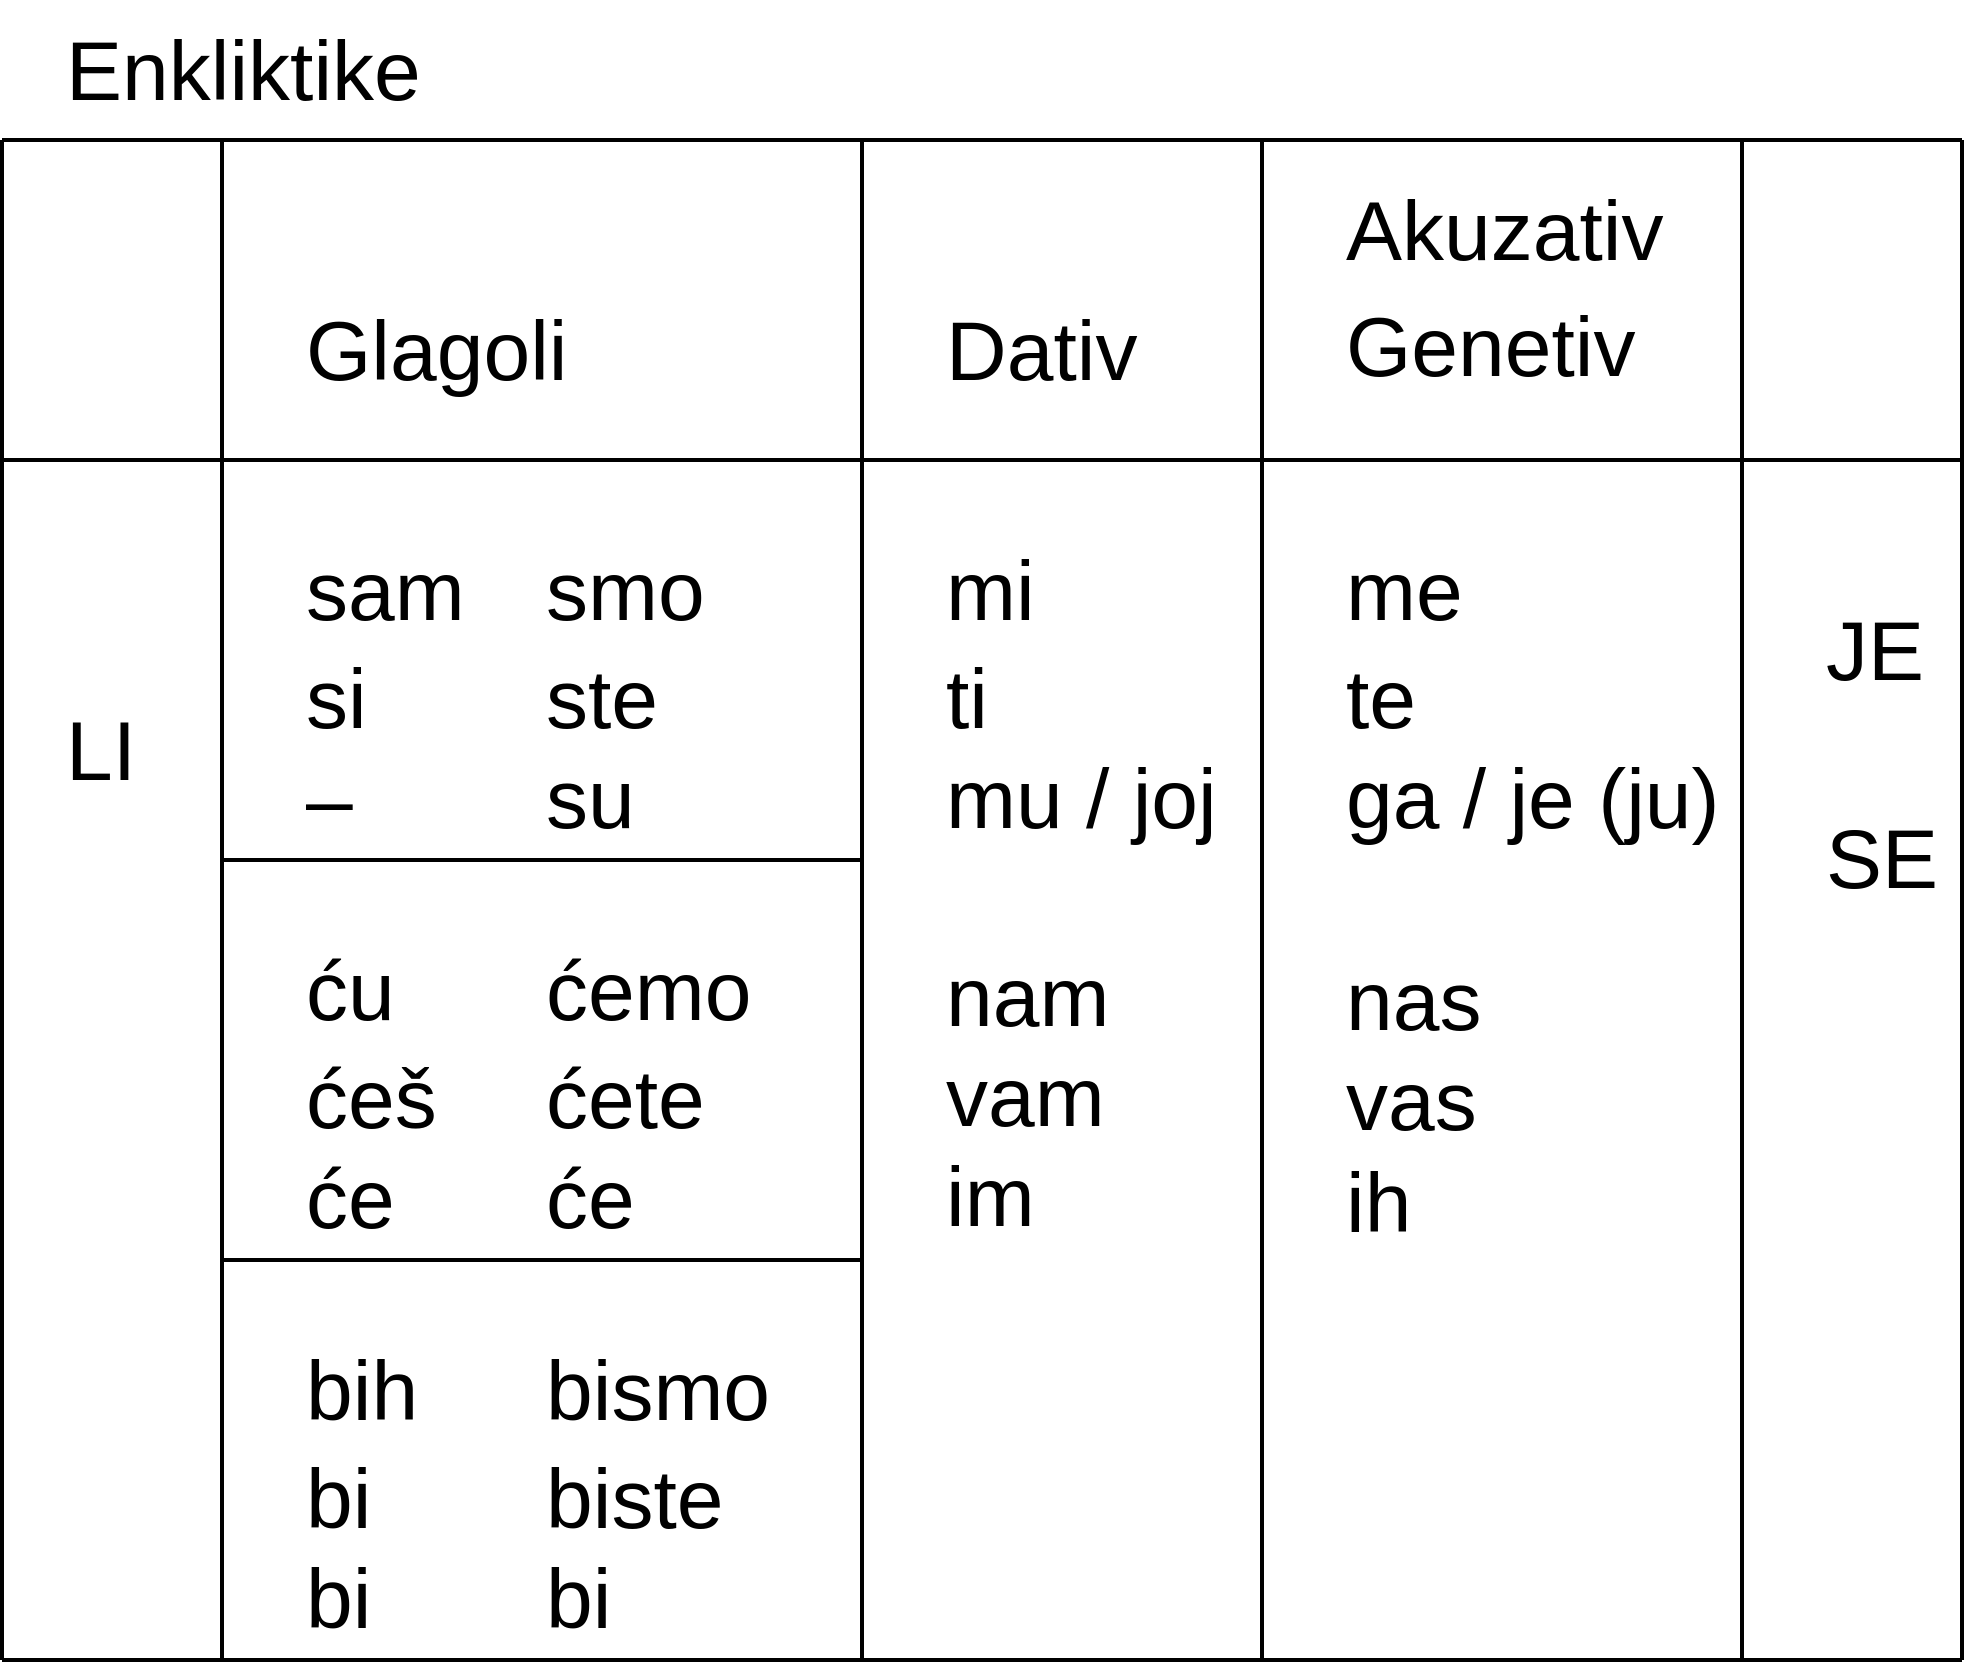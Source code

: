 <mxfile version="24.2.7" type="github">
  <diagram name="Page-1" id="KoURfJgvt9C7q-xGNZtt">
    <mxGraphModel dx="1764" dy="1244" grid="1" gridSize="10" guides="1" tooltips="1" connect="1" arrows="1" fold="1" page="1" pageScale="1" pageWidth="1000" pageHeight="1000" math="0" shadow="0">
      <root>
        <mxCell id="0" />
        <mxCell id="1" parent="0" />
        <mxCell id="BZpx_RzHeT3GizgwGUlG-1" value="&lt;h1 style=&quot;font-style: normal; font-variant-caps: normal; letter-spacing: normal; text-align: start; text-indent: 0px; text-transform: none; white-space: normal; word-spacing: 0px; -webkit-text-stroke-width: 0px; text-decoration: none; color: rgb(0, 0, 0); font-weight: normal; margin: 0px; padding: 0px; overflow: hidden; border: 0px; font-size: 42px; line-height: 1.375; word-wrap: break-word; flex-grow: 1;&quot; dir=&quot;ltr&quot; lang=&quot;sr-Latn&quot; class=&quot;firstHeading mw-first-heading&quot; id=&quot;firstHeading&quot;&gt;&lt;span class=&quot;mw-page-title-main&quot; style=&quot;font-size: 42px;&quot;&gt;Enkliktike&lt;/span&gt;&lt;/h1&gt;" style="text;whiteSpace=wrap;html=1;fontSize=42;fontFamily=Helvetica;" vertex="1" parent="1">
          <mxGeometry x="40" y="10" width="230" height="50" as="geometry" />
        </mxCell>
        <mxCell id="BZpx_RzHeT3GizgwGUlG-3" value="&lt;h1 style=&quot;font-style: normal; font-variant-caps: normal; letter-spacing: normal; text-align: start; text-indent: 0px; text-transform: none; white-space: normal; word-spacing: 0px; -webkit-text-stroke-width: 0px; text-decoration: none; color: rgb(0, 0, 0); font-weight: normal; margin: 0px; padding: 0px; overflow: hidden; border: 0px; font-size: 42px; line-height: 1.375; word-wrap: break-word; flex-grow: 1;&quot; dir=&quot;ltr&quot; lang=&quot;sr-Latn&quot; class=&quot;firstHeading mw-first-heading&quot; id=&quot;firstHeading&quot;&gt;&lt;span class=&quot;mw-page-title-main&quot; style=&quot;font-size: 42px;&quot;&gt;LI&lt;/span&gt;&lt;/h1&gt;&lt;div&gt;&lt;span class=&quot;mw-page-title-main&quot; style=&quot;font-size: 42px;&quot;&gt;&lt;br&gt;&lt;/span&gt;&lt;/div&gt;" style="text;whiteSpace=wrap;html=1;fontSize=42;fontFamily=Helvetica;strokeWidth=2;" vertex="1" parent="1">
          <mxGeometry x="40" y="350" width="60" height="50" as="geometry" />
        </mxCell>
        <mxCell id="BZpx_RzHeT3GizgwGUlG-4" value="&lt;h1 style=&quot;font-style: normal; font-variant-caps: normal; letter-spacing: normal; text-align: start; text-indent: 0px; text-transform: none; white-space: normal; word-spacing: 0px; -webkit-text-stroke-width: 0px; text-decoration: none; color: rgb(0, 0, 0); font-weight: normal; margin: 0px; padding: 0px; overflow: hidden; border: 0px; font-size: 42px; line-height: 1.375; word-wrap: break-word; flex-grow: 1;&quot; dir=&quot;ltr&quot; lang=&quot;sr-Latn&quot; class=&quot;firstHeading mw-first-heading&quot; id=&quot;firstHeading&quot;&gt;Glagoli&lt;/h1&gt;" style="text;whiteSpace=wrap;html=1;fontSize=42;fontFamily=Helvetica;strokeWidth=2;" vertex="1" parent="1">
          <mxGeometry x="160" y="150" width="180" height="50" as="geometry" />
        </mxCell>
        <mxCell id="BZpx_RzHeT3GizgwGUlG-6" value="&lt;h1 style=&quot;font-style: normal; font-variant-caps: normal; letter-spacing: normal; text-align: start; text-indent: 0px; text-transform: none; white-space: normal; word-spacing: 0px; -webkit-text-stroke-width: 0px; text-decoration: none; color: rgb(0, 0, 0); font-weight: normal; margin: 0px; padding: 0px; overflow: hidden; border: 0px; font-size: 42px; line-height: 1.375; word-wrap: break-word; flex-grow: 1;&quot; dir=&quot;ltr&quot; lang=&quot;sr-Latn&quot; class=&quot;firstHeading mw-first-heading&quot; id=&quot;firstHeading&quot;&gt;Dativ&lt;/h1&gt;" style="text;whiteSpace=wrap;html=1;fontSize=42;fontFamily=Helvetica;strokeWidth=2;" vertex="1" parent="1">
          <mxGeometry x="480" y="150" width="180" height="50" as="geometry" />
        </mxCell>
        <mxCell id="BZpx_RzHeT3GizgwGUlG-8" value="&lt;h1 style=&quot;font-style: normal; font-variant-caps: normal; letter-spacing: normal; text-align: start; text-indent: 0px; text-transform: none; white-space: normal; word-spacing: 0px; -webkit-text-stroke-width: 0px; text-decoration: none; color: rgb(0, 0, 0); font-weight: normal; margin: 0px; padding: 0px; overflow: hidden; border: 0px; font-size: 42px; line-height: 1.375; word-wrap: break-word; flex-grow: 1;&quot; dir=&quot;ltr&quot; lang=&quot;sr-Latn&quot; class=&quot;firstHeading mw-first-heading&quot; id=&quot;firstHeading&quot;&gt;Akuzativ&lt;/h1&gt;&lt;h1 style=&quot;font-style: normal; font-variant-caps: normal; letter-spacing: normal; text-align: start; text-indent: 0px; text-transform: none; white-space: normal; word-spacing: 0px; -webkit-text-stroke-width: 0px; text-decoration: none; color: rgb(0, 0, 0); font-weight: normal; margin: 0px; padding: 0px; overflow: hidden; border: 0px; font-size: 42px; line-height: 1.375; word-wrap: break-word; flex-grow: 1;&quot; dir=&quot;ltr&quot; lang=&quot;sr-Latn&quot; class=&quot;firstHeading mw-first-heading&quot; id=&quot;firstHeading&quot;&gt;Genetiv&amp;nbsp;&lt;br&gt;&lt;/h1&gt;" style="text;whiteSpace=wrap;html=1;fontSize=42;fontFamily=Helvetica;strokeWidth=2;" vertex="1" parent="1">
          <mxGeometry x="680" y="90" width="180" height="50" as="geometry" />
        </mxCell>
        <mxCell id="BZpx_RzHeT3GizgwGUlG-9" style="edgeStyle=orthogonalEdgeStyle;rounded=0;orthogonalLoop=1;jettySize=auto;html=1;exitX=0.5;exitY=1;exitDx=0;exitDy=0;fontFamily=Helvetica;strokeWidth=2;" edge="1" parent="1" source="BZpx_RzHeT3GizgwGUlG-6" target="BZpx_RzHeT3GizgwGUlG-6">
          <mxGeometry relative="1" as="geometry" />
        </mxCell>
        <mxCell id="BZpx_RzHeT3GizgwGUlG-11" value="&lt;h1 style=&quot;font-style: normal; font-variant-caps: normal; letter-spacing: normal; text-align: start; text-indent: 0px; text-transform: none; white-space: normal; word-spacing: 0px; -webkit-text-stroke-width: 0px; text-decoration: none; color: rgb(0, 0, 0); font-weight: normal; margin: 0px; padding: 0px; overflow: hidden; border: 0px; font-size: 42px; line-height: 1.375; word-wrap: break-word; flex-grow: 1;&quot; dir=&quot;ltr&quot; lang=&quot;sr-Latn&quot; class=&quot;firstHeading mw-first-heading&quot; id=&quot;firstHeading&quot;&gt;JE&lt;/h1&gt;&lt;div&gt;&lt;br&gt;&lt;/div&gt;&lt;div&gt;SE&lt;/div&gt;" style="text;whiteSpace=wrap;html=1;fontSize=42;fontFamily=Helvetica;strokeWidth=2;" vertex="1" parent="1">
          <mxGeometry x="920" y="300" width="60" height="50" as="geometry" />
        </mxCell>
        <mxCell id="BZpx_RzHeT3GizgwGUlG-12" value="&lt;h1 style=&quot;font-style: normal; font-variant-caps: normal; letter-spacing: normal; text-align: start; text-indent: 0px; text-transform: none; white-space: normal; word-spacing: 0px; -webkit-text-stroke-width: 0px; text-decoration: none; color: rgb(0, 0, 0); font-weight: normal; margin: 0px; padding: 0px; overflow: hidden; border: 0px; font-size: 42px; line-height: 1.375; word-wrap: break-word; flex-grow: 1;&quot; dir=&quot;ltr&quot; lang=&quot;sr-Latn&quot; class=&quot;firstHeading mw-first-heading&quot; id=&quot;firstHeading&quot;&gt;sam&lt;/h1&gt;&lt;div&gt;si&lt;/div&gt;&lt;div&gt;–&lt;/div&gt;" style="text;whiteSpace=wrap;html=1;fontSize=42;fontFamily=Helvetica;strokeWidth=2;" vertex="1" parent="1">
          <mxGeometry x="160" y="270" width="180" height="50" as="geometry" />
        </mxCell>
        <mxCell id="BZpx_RzHeT3GizgwGUlG-14" value="&lt;h1 style=&quot;font-style: normal; font-variant-caps: normal; letter-spacing: normal; text-align: start; text-indent: 0px; text-transform: none; white-space: normal; word-spacing: 0px; -webkit-text-stroke-width: 0px; text-decoration: none; color: rgb(0, 0, 0); font-weight: normal; margin: 0px; padding: 0px; overflow: hidden; border: 0px; font-size: 42px; line-height: 1.375; word-wrap: break-word; flex-grow: 1;&quot; dir=&quot;ltr&quot; lang=&quot;sr-Latn&quot; class=&quot;firstHeading mw-first-heading&quot; id=&quot;firstHeading&quot;&gt;smo&lt;/h1&gt;&lt;div&gt;ste&lt;/div&gt;&lt;div&gt;su&lt;/div&gt;" style="text;whiteSpace=wrap;html=1;fontSize=42;fontFamily=Helvetica;strokeWidth=2;" vertex="1" parent="1">
          <mxGeometry x="280" y="270" width="180" height="50" as="geometry" />
        </mxCell>
        <mxCell id="BZpx_RzHeT3GizgwGUlG-15" value="&lt;h1 style=&quot;font-style: normal; font-variant-caps: normal; letter-spacing: normal; text-align: start; text-indent: 0px; text-transform: none; white-space: normal; word-spacing: 0px; -webkit-text-stroke-width: 0px; text-decoration: none; color: rgb(0, 0, 0); font-weight: normal; margin: 0px; padding: 0px; overflow: hidden; border: 0px; font-size: 42px; line-height: 1.375; word-wrap: break-word; flex-grow: 1;&quot; dir=&quot;ltr&quot; lang=&quot;sr-Latn&quot; class=&quot;firstHeading mw-first-heading&quot; id=&quot;firstHeading&quot;&gt;ću&lt;/h1&gt;&lt;div&gt;ćeš&lt;/div&gt;&lt;div&gt;će&lt;/div&gt;" style="text;whiteSpace=wrap;html=1;fontSize=42;fontFamily=Helvetica;strokeWidth=2;" vertex="1" parent="1">
          <mxGeometry x="160" y="470" width="180" height="50" as="geometry" />
        </mxCell>
        <mxCell id="BZpx_RzHeT3GizgwGUlG-16" value="&lt;h1 style=&quot;font-style: normal; font-variant-caps: normal; letter-spacing: normal; text-align: start; text-indent: 0px; text-transform: none; white-space: normal; word-spacing: 0px; -webkit-text-stroke-width: 0px; text-decoration: none; color: rgb(0, 0, 0); font-weight: normal; margin: 0px; padding: 0px; overflow: hidden; border: 0px; font-size: 42px; line-height: 1.375; word-wrap: break-word; flex-grow: 1;&quot; dir=&quot;ltr&quot; lang=&quot;sr-Latn&quot; class=&quot;firstHeading mw-first-heading&quot; id=&quot;firstHeading&quot;&gt;ćemo&lt;/h1&gt;&lt;div&gt;ćete&lt;/div&gt;&lt;div&gt;će&lt;/div&gt;" style="text;whiteSpace=wrap;html=1;fontSize=42;fontFamily=Helvetica;strokeWidth=2;" vertex="1" parent="1">
          <mxGeometry x="280" y="470" width="180" height="50" as="geometry" />
        </mxCell>
        <mxCell id="BZpx_RzHeT3GizgwGUlG-19" value="&lt;h1 style=&quot;font-style: normal; font-variant-caps: normal; letter-spacing: normal; text-align: start; text-indent: 0px; text-transform: none; white-space: normal; word-spacing: 0px; -webkit-text-stroke-width: 0px; text-decoration: none; color: rgb(0, 0, 0); font-weight: normal; margin: 0px; padding: 0px; overflow: hidden; border: 0px; font-size: 42px; line-height: 1.375; word-wrap: break-word; flex-grow: 1;&quot; dir=&quot;ltr&quot; lang=&quot;sr-Latn&quot; class=&quot;firstHeading mw-first-heading&quot; id=&quot;firstHeading&quot;&gt;bih&lt;/h1&gt;&lt;div&gt;bi&lt;/div&gt;&lt;div&gt;bi&lt;/div&gt;" style="text;whiteSpace=wrap;html=1;fontSize=42;fontFamily=Helvetica;strokeWidth=2;" vertex="1" parent="1">
          <mxGeometry x="160" y="670" width="180" height="50" as="geometry" />
        </mxCell>
        <mxCell id="BZpx_RzHeT3GizgwGUlG-20" value="&lt;h1 style=&quot;font-style: normal; font-variant-caps: normal; letter-spacing: normal; text-align: start; text-indent: 0px; text-transform: none; white-space: normal; word-spacing: 0px; -webkit-text-stroke-width: 0px; text-decoration: none; color: rgb(0, 0, 0); font-weight: normal; margin: 0px; padding: 0px; overflow: hidden; border: 0px; font-size: 42px; line-height: 1.375; word-wrap: break-word; flex-grow: 1;&quot; dir=&quot;ltr&quot; lang=&quot;sr-Latn&quot; class=&quot;firstHeading mw-first-heading&quot; id=&quot;firstHeading&quot;&gt;bismo&lt;/h1&gt;&lt;div&gt;biste&lt;/div&gt;&lt;div&gt;bi&lt;/div&gt;" style="text;whiteSpace=wrap;html=1;fontSize=42;fontFamily=Helvetica;strokeWidth=2;" vertex="1" parent="1">
          <mxGeometry x="280" y="670" width="180" height="50" as="geometry" />
        </mxCell>
        <mxCell id="BZpx_RzHeT3GizgwGUlG-21" value="&lt;h1 style=&quot;font-style: normal; font-variant-caps: normal; letter-spacing: normal; text-align: start; text-indent: 0px; text-transform: none; white-space: normal; word-spacing: 0px; -webkit-text-stroke-width: 0px; text-decoration: none; color: rgb(0, 0, 0); font-weight: normal; margin: 0px; padding: 0px; overflow: hidden; border: 0px; font-size: 42px; line-height: 1.375; word-wrap: break-word; flex-grow: 1;&quot; dir=&quot;ltr&quot; lang=&quot;sr-Latn&quot; class=&quot;firstHeading mw-first-heading&quot; id=&quot;firstHeading&quot;&gt;mi&lt;/h1&gt;&lt;div&gt;ti&lt;/div&gt;&lt;div&gt;mu / joj&lt;/div&gt;&lt;div style=&quot;font-size: 40px;&quot;&gt;&lt;br&gt;&lt;/div&gt;&lt;div&gt;nam&lt;/div&gt;&lt;div&gt;vam&lt;/div&gt;&lt;div&gt;im&lt;/div&gt;" style="text;whiteSpace=wrap;html=1;fontSize=42;fontFamily=Helvetica;strokeWidth=2;" vertex="1" parent="1">
          <mxGeometry x="480" y="270" width="180" height="50" as="geometry" />
        </mxCell>
        <mxCell id="BZpx_RzHeT3GizgwGUlG-22" value="&lt;h1 style=&quot;font-style: normal; font-variant-caps: normal; letter-spacing: normal; text-align: start; text-indent: 0px; text-transform: none; white-space: normal; word-spacing: 0px; -webkit-text-stroke-width: 0px; text-decoration: none; color: rgb(0, 0, 0); font-weight: normal; margin: 0px; padding: 0px; overflow: hidden; border: 0px; font-size: 42px; line-height: 1.375; word-wrap: break-word; flex-grow: 1;&quot; dir=&quot;ltr&quot; lang=&quot;sr-Latn&quot; class=&quot;firstHeading mw-first-heading&quot; id=&quot;firstHeading&quot;&gt;me&lt;/h1&gt;&lt;div&gt;te&lt;/div&gt;&lt;div&gt;ga / je (ju)&lt;/div&gt;&lt;div&gt;&lt;br&gt;&lt;/div&gt;&lt;div&gt;nas&lt;/div&gt;&lt;div&gt;vas&lt;/div&gt;&lt;div&gt;ih&lt;/div&gt;" style="text;whiteSpace=wrap;html=1;fontSize=42;fontFamily=Helvetica;strokeWidth=2;" vertex="1" parent="1">
          <mxGeometry x="680" y="270" width="200" height="50" as="geometry" />
        </mxCell>
        <mxCell id="BZpx_RzHeT3GizgwGUlG-24" value="" style="endArrow=none;html=1;rounded=0;strokeWidth=2;" edge="1" parent="1">
          <mxGeometry width="50" height="50" relative="1" as="geometry">
            <mxPoint x="440" y="840" as="sourcePoint" />
            <mxPoint x="440" y="80" as="targetPoint" />
          </mxGeometry>
        </mxCell>
        <mxCell id="BZpx_RzHeT3GizgwGUlG-25" value="" style="endArrow=none;html=1;rounded=0;strokeWidth=2;" edge="1" parent="1">
          <mxGeometry width="50" height="50" relative="1" as="geometry">
            <mxPoint x="120" y="840" as="sourcePoint" />
            <mxPoint x="120" y="80" as="targetPoint" />
          </mxGeometry>
        </mxCell>
        <mxCell id="BZpx_RzHeT3GizgwGUlG-26" value="" style="endArrow=none;html=1;rounded=0;strokeWidth=2;" edge="1" parent="1">
          <mxGeometry width="50" height="50" relative="1" as="geometry">
            <mxPoint x="640" y="840" as="sourcePoint" />
            <mxPoint x="640" y="80" as="targetPoint" />
          </mxGeometry>
        </mxCell>
        <mxCell id="BZpx_RzHeT3GizgwGUlG-27" value="" style="endArrow=none;html=1;rounded=0;strokeWidth=2;" edge="1" parent="1">
          <mxGeometry width="50" height="50" relative="1" as="geometry">
            <mxPoint x="880" y="840" as="sourcePoint" />
            <mxPoint x="880" y="80" as="targetPoint" />
          </mxGeometry>
        </mxCell>
        <mxCell id="BZpx_RzHeT3GizgwGUlG-28" value="" style="endArrow=none;html=1;rounded=0;strokeWidth=2;" edge="1" parent="1">
          <mxGeometry width="50" height="50" relative="1" as="geometry">
            <mxPoint x="10" y="80" as="sourcePoint" />
            <mxPoint x="990" y="80" as="targetPoint" />
          </mxGeometry>
        </mxCell>
        <mxCell id="BZpx_RzHeT3GizgwGUlG-29" value="" style="endArrow=none;html=1;rounded=0;strokeWidth=2;" edge="1" parent="1">
          <mxGeometry width="50" height="50" relative="1" as="geometry">
            <mxPoint x="10" y="240" as="sourcePoint" />
            <mxPoint x="990" y="240" as="targetPoint" />
          </mxGeometry>
        </mxCell>
        <mxCell id="BZpx_RzHeT3GizgwGUlG-30" value="" style="endArrow=none;html=1;rounded=0;strokeWidth=2;" edge="1" parent="1">
          <mxGeometry width="50" height="50" relative="1" as="geometry">
            <mxPoint x="120" y="440" as="sourcePoint" />
            <mxPoint x="440" y="440" as="targetPoint" />
          </mxGeometry>
        </mxCell>
        <mxCell id="BZpx_RzHeT3GizgwGUlG-31" value="" style="endArrow=none;html=1;rounded=0;strokeWidth=2;" edge="1" parent="1">
          <mxGeometry width="50" height="50" relative="1" as="geometry">
            <mxPoint x="120" y="640" as="sourcePoint" />
            <mxPoint x="440" y="640" as="targetPoint" />
          </mxGeometry>
        </mxCell>
        <mxCell id="BZpx_RzHeT3GizgwGUlG-33" value="" style="endArrow=none;html=1;rounded=0;strokeWidth=2;" edge="1" parent="1">
          <mxGeometry width="50" height="50" relative="1" as="geometry">
            <mxPoint x="10" y="840" as="sourcePoint" />
            <mxPoint x="990" y="840" as="targetPoint" />
          </mxGeometry>
        </mxCell>
        <mxCell id="BZpx_RzHeT3GizgwGUlG-34" value="" style="endArrow=none;html=1;rounded=0;strokeWidth=2;" edge="1" parent="1">
          <mxGeometry width="50" height="50" relative="1" as="geometry">
            <mxPoint x="10" y="840" as="sourcePoint" />
            <mxPoint x="10" y="80" as="targetPoint" />
          </mxGeometry>
        </mxCell>
        <mxCell id="BZpx_RzHeT3GizgwGUlG-35" value="" style="endArrow=none;html=1;rounded=0;strokeWidth=2;" edge="1" parent="1">
          <mxGeometry width="50" height="50" relative="1" as="geometry">
            <mxPoint x="990" y="840" as="sourcePoint" />
            <mxPoint x="990" y="80" as="targetPoint" />
          </mxGeometry>
        </mxCell>
      </root>
    </mxGraphModel>
  </diagram>
</mxfile>
